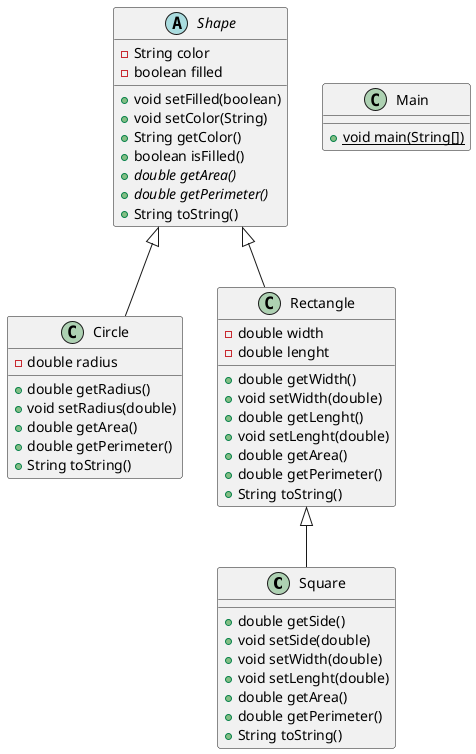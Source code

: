 @startuml
class Square {
+ double getSide()
+ void setSide(double)
+ void setWidth(double)
+ void setLenght(double)
+ double getArea()
+ double getPerimeter()
+ String toString()
}
class Main {
+ {static} void main(String[])
}
class Circle {
- double radius
+ double getRadius()
+ void setRadius(double)
+ double getArea()
+ double getPerimeter()
+ String toString()
}
class Rectangle {
- double width
- double lenght
+ double getWidth()
+ void setWidth(double)
+ double getLenght()
+ void setLenght(double)
+ double getArea()
+ double getPerimeter()
+ String toString()
}
abstract class Shape {
- String color
- boolean filled
+ void setFilled(boolean)
+ void setColor(String)
+ String getColor()
+ boolean isFilled()
+ {abstract}double getArea()
+ {abstract}double getPerimeter()
+ String toString()
}


Rectangle <|-- Square
Shape <|-- Circle
Shape <|-- Rectangle
@enduml